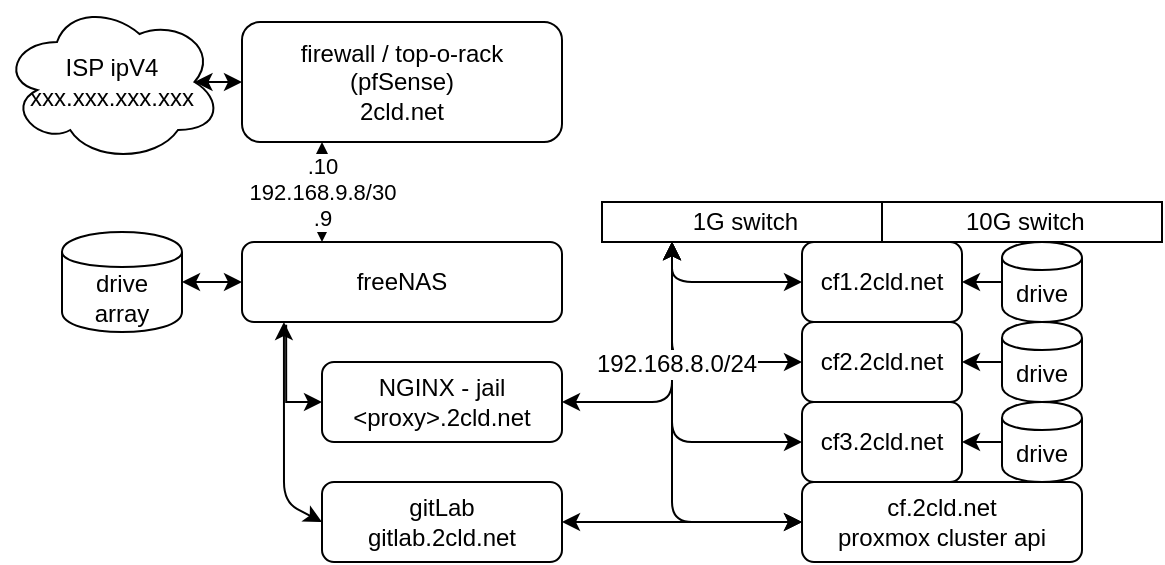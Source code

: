 <mxfile version="10.6.1" type="github"><diagram id="2vfRE0olAdnjKi75V7B1" name="NetworkMap"><mxGraphModel dx="901" dy="645" grid="1" gridSize="10" guides="1" tooltips="1" connect="1" arrows="1" fold="1" page="1" pageScale="1" pageWidth="850" pageHeight="1100" math="0" shadow="0"><root><mxCell id="0"/><mxCell id="1" parent="0"/><mxCell id="laHdYrgk2RCB3QZuIqGf-26" value="" style="endArrow=classic;startArrow=classic;html=1;entryX=0;entryY=0.5;entryDx=0;entryDy=0;exitX=0.25;exitY=1;exitDx=0;exitDy=0;" edge="1" parent="1" source="laHdYrgk2RCB3QZuIqGf-23" target="laHdYrgk2RCB3QZuIqGf-15"><mxGeometry width="50" height="50" relative="1" as="geometry"><mxPoint x="330" y="120" as="sourcePoint"/><mxPoint x="60" y="300" as="targetPoint"/><Array as="points"><mxPoint x="335" y="180"/></Array></mxGeometry></mxCell><mxCell id="X0ILDLiz1lsIGbevVYgZ-1" value="ISP ipV4&lt;br&gt;xxx.xxx.xxx.xxx&lt;br&gt;" style="ellipse;shape=cloud;whiteSpace=wrap;html=1;" parent="1" vertex="1"><mxGeometry width="110" height="80" as="geometry"/></mxCell><mxCell id="X0ILDLiz1lsIGbevVYgZ-2" value="drive&lt;br&gt;array&lt;br&gt;" style="shape=cylinder;whiteSpace=wrap;html=1;boundedLbl=1;backgroundOutline=1;" parent="1" vertex="1"><mxGeometry x="30" y="115" width="60" height="50" as="geometry"/></mxCell><mxCell id="X0ILDLiz1lsIGbevVYgZ-5" value="firewall / top-o-rack&lt;br&gt;(pfSense)&lt;br&gt;2cld.net&lt;br&gt;" style="rounded=1;whiteSpace=wrap;html=1;" parent="1" vertex="1"><mxGeometry x="120" y="10" width="160" height="60" as="geometry"/></mxCell><mxCell id="X0ILDLiz1lsIGbevVYgZ-6" value="" style="endArrow=classic;startArrow=classic;html=1;entryX=0;entryY=0.5;entryDx=0;entryDy=0;exitX=0.875;exitY=0.5;exitDx=0;exitDy=0;exitPerimeter=0;" parent="1" source="X0ILDLiz1lsIGbevVYgZ-1" target="X0ILDLiz1lsIGbevVYgZ-5" edge="1"><mxGeometry width="50" height="50" relative="1" as="geometry"><mxPoint x="40" y="540" as="sourcePoint"/><mxPoint x="90" y="490" as="targetPoint"/></mxGeometry></mxCell><mxCell id="X0ILDLiz1lsIGbevVYgZ-13" style="edgeStyle=orthogonalEdgeStyle;rounded=0;orthogonalLoop=1;jettySize=auto;html=1;entryX=0;entryY=0.5;entryDx=0;entryDy=0;exitX=0.138;exitY=1.033;exitDx=0;exitDy=0;exitPerimeter=0;" parent="1" source="X0ILDLiz1lsIGbevVYgZ-7" target="X0ILDLiz1lsIGbevVYgZ-11" edge="1"><mxGeometry relative="1" as="geometry"><mxPoint x="90" y="280" as="sourcePoint"/><Array as="points"><mxPoint x="142" y="200"/></Array></mxGeometry></mxCell><mxCell id="X0ILDLiz1lsIGbevVYgZ-7" value="freeNAS" style="rounded=1;whiteSpace=wrap;html=1;" parent="1" vertex="1"><mxGeometry x="120" y="120" width="160" height="40" as="geometry"/></mxCell><mxCell id="X0ILDLiz1lsIGbevVYgZ-8" value="" style="endArrow=classic;startArrow=classic;html=1;entryX=0;entryY=0.5;entryDx=0;entryDy=0;exitX=1;exitY=0.5;exitDx=0;exitDy=0;" parent="1" source="X0ILDLiz1lsIGbevVYgZ-2" target="X0ILDLiz1lsIGbevVYgZ-7" edge="1"><mxGeometry width="50" height="50" relative="1" as="geometry"><mxPoint x="90" y="310" as="sourcePoint"/><mxPoint x="140" y="260" as="targetPoint"/></mxGeometry></mxCell><mxCell id="X0ILDLiz1lsIGbevVYgZ-9" value=".10&lt;br&gt;192.168.9.8/30&lt;br&gt;.9&lt;br&gt;" style="endArrow=classic;startArrow=classic;html=1;entryX=0.25;entryY=1;entryDx=0;entryDy=0;exitX=0.25;exitY=0;exitDx=0;exitDy=0;" parent="1" source="X0ILDLiz1lsIGbevVYgZ-7" target="X0ILDLiz1lsIGbevVYgZ-5" edge="1"><mxGeometry width="50" height="50" relative="1" as="geometry"><mxPoint x="120" y="450" as="sourcePoint"/><mxPoint x="170" y="400" as="targetPoint"/></mxGeometry></mxCell><mxCell id="X0ILDLiz1lsIGbevVYgZ-10" value="gitLab&lt;br&gt;gitlab.2cld.net&lt;br&gt;" style="rounded=1;whiteSpace=wrap;html=1;" parent="1" vertex="1"><mxGeometry x="160" y="240" width="120" height="40" as="geometry"/></mxCell><mxCell id="X0ILDLiz1lsIGbevVYgZ-11" value="NGINX - jail&lt;br&gt;&amp;lt;proxy&amp;gt;.2cld.net&lt;br&gt;" style="rounded=1;whiteSpace=wrap;html=1;" parent="1" vertex="1"><mxGeometry x="160" y="180" width="120" height="40" as="geometry"/></mxCell><mxCell id="X0ILDLiz1lsIGbevVYgZ-14" value="" style="endArrow=classic;startArrow=classic;html=1;entryX=0.131;entryY=1;entryDx=0;entryDy=0;exitX=0;exitY=0.5;exitDx=0;exitDy=0;entryPerimeter=0;" parent="1" source="X0ILDLiz1lsIGbevVYgZ-10" target="X0ILDLiz1lsIGbevVYgZ-7" edge="1"><mxGeometry width="50" height="50" relative="1" as="geometry"><mxPoint x="40" y="410" as="sourcePoint"/><mxPoint x="90" y="360" as="targetPoint"/><Array as="points"><mxPoint x="141" y="250"/></Array></mxGeometry></mxCell><mxCell id="laHdYrgk2RCB3QZuIqGf-4" value="cf.2cld.net&lt;br&gt;proxmox cluster api" style="rounded=1;whiteSpace=wrap;html=1;" vertex="1" parent="1"><mxGeometry x="400" y="240" width="140" height="40" as="geometry"/></mxCell><mxCell id="laHdYrgk2RCB3QZuIqGf-8" value="" style="endArrow=classic;startArrow=classic;html=1;entryX=0;entryY=0.5;entryDx=0;entryDy=0;exitX=1;exitY=0.5;exitDx=0;exitDy=0;" edge="1" parent="1" source="X0ILDLiz1lsIGbevVYgZ-10" target="laHdYrgk2RCB3QZuIqGf-4"><mxGeometry width="50" height="50" relative="1" as="geometry"><mxPoint x="10" y="350" as="sourcePoint"/><mxPoint x="60" y="300" as="targetPoint"/></mxGeometry></mxCell><mxCell id="laHdYrgk2RCB3QZuIqGf-13" value="" style="group" vertex="1" connectable="0" parent="1"><mxGeometry x="400" y="200" width="140" height="40" as="geometry"/></mxCell><mxCell id="laHdYrgk2RCB3QZuIqGf-7" value="cf3.2cld.net" style="rounded=1;whiteSpace=wrap;html=1;" vertex="1" parent="laHdYrgk2RCB3QZuIqGf-13"><mxGeometry width="80" height="40" as="geometry"/></mxCell><mxCell id="laHdYrgk2RCB3QZuIqGf-10" value="" style="edgeStyle=elbowEdgeStyle;rounded=0;orthogonalLoop=1;jettySize=auto;html=1;" edge="1" parent="laHdYrgk2RCB3QZuIqGf-13" source="laHdYrgk2RCB3QZuIqGf-9" target="laHdYrgk2RCB3QZuIqGf-7"><mxGeometry relative="1" as="geometry"/></mxCell><mxCell id="laHdYrgk2RCB3QZuIqGf-9" value="drive" style="shape=cylinder;whiteSpace=wrap;html=1;boundedLbl=1;backgroundOutline=1;" vertex="1" parent="laHdYrgk2RCB3QZuIqGf-13"><mxGeometry x="100" width="40" height="40" as="geometry"/></mxCell><mxCell id="laHdYrgk2RCB3QZuIqGf-14" value="" style="group" vertex="1" connectable="0" parent="1"><mxGeometry x="400" y="160" width="140" height="40" as="geometry"/></mxCell><mxCell id="laHdYrgk2RCB3QZuIqGf-15" value="cf2.2cld.net" style="rounded=1;whiteSpace=wrap;html=1;" vertex="1" parent="laHdYrgk2RCB3QZuIqGf-14"><mxGeometry width="80" height="40" as="geometry"/></mxCell><mxCell id="laHdYrgk2RCB3QZuIqGf-16" value="" style="edgeStyle=elbowEdgeStyle;rounded=0;orthogonalLoop=1;jettySize=auto;html=1;" edge="1" parent="laHdYrgk2RCB3QZuIqGf-14" source="laHdYrgk2RCB3QZuIqGf-17" target="laHdYrgk2RCB3QZuIqGf-15"><mxGeometry relative="1" as="geometry"/></mxCell><mxCell id="laHdYrgk2RCB3QZuIqGf-17" value="drive" style="shape=cylinder;whiteSpace=wrap;html=1;boundedLbl=1;backgroundOutline=1;" vertex="1" parent="laHdYrgk2RCB3QZuIqGf-14"><mxGeometry x="100" width="40" height="40" as="geometry"/></mxCell><mxCell id="laHdYrgk2RCB3QZuIqGf-18" value="" style="group" vertex="1" connectable="0" parent="1"><mxGeometry x="400" y="120" width="140" height="40" as="geometry"/></mxCell><mxCell id="laHdYrgk2RCB3QZuIqGf-19" value="cf1.2cld.net" style="rounded=1;whiteSpace=wrap;html=1;" vertex="1" parent="laHdYrgk2RCB3QZuIqGf-18"><mxGeometry width="80" height="40" as="geometry"/></mxCell><mxCell id="laHdYrgk2RCB3QZuIqGf-20" value="" style="edgeStyle=elbowEdgeStyle;rounded=0;orthogonalLoop=1;jettySize=auto;html=1;" edge="1" parent="laHdYrgk2RCB3QZuIqGf-18" source="laHdYrgk2RCB3QZuIqGf-21" target="laHdYrgk2RCB3QZuIqGf-19"><mxGeometry relative="1" as="geometry"/></mxCell><mxCell id="laHdYrgk2RCB3QZuIqGf-21" value="drive" style="shape=cylinder;whiteSpace=wrap;html=1;boundedLbl=1;backgroundOutline=1;" vertex="1" parent="laHdYrgk2RCB3QZuIqGf-18"><mxGeometry x="100" width="40" height="40" as="geometry"/></mxCell><mxCell id="laHdYrgk2RCB3QZuIqGf-22" value="" style="endArrow=classic;startArrow=classic;html=1;entryX=0;entryY=0.5;entryDx=0;entryDy=0;exitX=0.25;exitY=1;exitDx=0;exitDy=0;" edge="1" parent="1" source="laHdYrgk2RCB3QZuIqGf-23" target="laHdYrgk2RCB3QZuIqGf-7"><mxGeometry width="50" height="50" relative="1" as="geometry"><mxPoint x="290" y="330" as="sourcePoint"/><mxPoint x="60" y="300" as="targetPoint"/><Array as="points"><mxPoint x="335" y="220"/></Array></mxGeometry></mxCell><mxCell id="laHdYrgk2RCB3QZuIqGf-23" value="&amp;nbsp;1G switch" style="rounded=0;whiteSpace=wrap;html=1;" vertex="1" parent="1"><mxGeometry x="300" y="100" width="140" height="20" as="geometry"/></mxCell><mxCell id="laHdYrgk2RCB3QZuIqGf-25" value="" style="endArrow=classic;startArrow=classic;html=1;exitX=0.25;exitY=1;exitDx=0;exitDy=0;" edge="1" parent="1" source="laHdYrgk2RCB3QZuIqGf-23"><mxGeometry width="50" height="50" relative="1" as="geometry"><mxPoint x="10" y="350" as="sourcePoint"/><mxPoint x="400" y="260" as="targetPoint"/><Array as="points"><mxPoint x="335" y="260"/></Array></mxGeometry></mxCell><mxCell id="laHdYrgk2RCB3QZuIqGf-2" value="" style="endArrow=classic;startArrow=classic;html=1;entryX=1;entryY=0.5;entryDx=0;entryDy=0;exitX=0.25;exitY=1;exitDx=0;exitDy=0;" edge="1" parent="1" source="laHdYrgk2RCB3QZuIqGf-23" target="X0ILDLiz1lsIGbevVYgZ-11"><mxGeometry width="50" height="50" relative="1" as="geometry"><mxPoint x="360" y="160" as="sourcePoint"/><mxPoint x="60" y="300" as="targetPoint"/><Array as="points"><mxPoint x="335" y="200"/></Array></mxGeometry></mxCell><mxCell id="laHdYrgk2RCB3QZuIqGf-3" value="192.168.8.0/24&lt;br&gt;" style="text;html=1;resizable=0;points=[];align=center;verticalAlign=middle;labelBackgroundColor=#ffffff;" vertex="1" connectable="0" parent="laHdYrgk2RCB3QZuIqGf-2"><mxGeometry x="-0.096" y="2" relative="1" as="geometry"><mxPoint as="offset"/></mxGeometry></mxCell><mxCell id="laHdYrgk2RCB3QZuIqGf-27" value="&amp;nbsp;10G switch" style="rounded=0;whiteSpace=wrap;html=1;" vertex="1" parent="1"><mxGeometry x="440" y="100" width="140" height="20" as="geometry"/></mxCell><mxCell id="laHdYrgk2RCB3QZuIqGf-28" value="" style="endArrow=classic;startArrow=classic;html=1;entryX=0;entryY=0.5;entryDx=0;entryDy=0;exitX=0.25;exitY=1;exitDx=0;exitDy=0;" edge="1" parent="1" source="laHdYrgk2RCB3QZuIqGf-23" target="laHdYrgk2RCB3QZuIqGf-19"><mxGeometry width="50" height="50" relative="1" as="geometry"><mxPoint x="10" y="350" as="sourcePoint"/><mxPoint x="60" y="300" as="targetPoint"/><Array as="points"><mxPoint x="335" y="140"/></Array></mxGeometry></mxCell></root></mxGraphModel></diagram></mxfile>